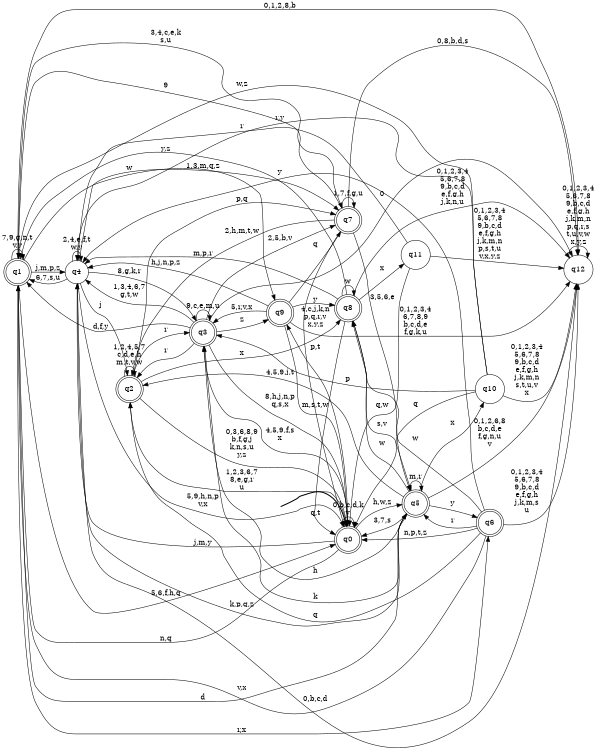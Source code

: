 digraph BlueStar {
__start0 [style = invis, shape = none, label = "", width = 0, height = 0];

rankdir=LR;
size="8,5";

s0 [style="rounded,filled", color="black", fillcolor="white" shape="doublecircle", label="q0"];
s1 [style="rounded,filled", color="black", fillcolor="white" shape="doublecircle", label="q1"];
s2 [style="rounded,filled", color="black", fillcolor="white" shape="doublecircle", label="q2"];
s3 [style="rounded,filled", color="black", fillcolor="white" shape="doublecircle", label="q3"];
s4 [style="filled", color="black", fillcolor="white" shape="circle", label="q4"];
s5 [style="rounded,filled", color="black", fillcolor="white" shape="doublecircle", label="q5"];
s6 [style="rounded,filled", color="black", fillcolor="white" shape="doublecircle", label="q6"];
s7 [style="rounded,filled", color="black", fillcolor="white" shape="doublecircle", label="q7"];
s8 [style="rounded,filled", color="black", fillcolor="white" shape="doublecircle", label="q8"];
s9 [style="rounded,filled", color="black", fillcolor="white" shape="doublecircle", label="q9"];
s10 [style="filled", color="black", fillcolor="white" shape="circle", label="q10"];
s11 [style="filled", color="black", fillcolor="white" shape="circle", label="q11"];
s12 [style="filled", color="black", fillcolor="white" shape="circle", label="q12"];
subgraph cluster_main { 
	graph [pad=".75", ranksep="0.15", nodesep="0.15"];
	 style=invis; 
	__start0 -> s0 [penwidth=2];
}
s0 -> s0 [label="0,b,c,d,k\nv"];
s0 -> s1 [label="n,q"];
s0 -> s2 [label="1,2,3,6,7\n8,e,g,r\nu"];
s0 -> s3 [label="4,5,9,f,s\nx"];
s0 -> s4 [label="j,m,y"];
s0 -> s5 [label="h,w,z"];
s0 -> s9 [label="p,t"];
s1 -> s0 [label="5,6,f,h,q"];
s1 -> s1 [label="7,9,g,n,t\nv,y"];
s1 -> s4 [label="j,m,p,z"];
s1 -> s5 [label="d"];
s1 -> s6 [label="r,x"];
s1 -> s7 [label="3,4,c,e,k\ns,u"];
s1 -> s9 [label="w"];
s1 -> s12 [label="0,1,2,8,b"];
s2 -> s0 [label="0,3,6,8,9\nb,f,g,j\nk,n,s,u\ny,z"];
s2 -> s2 [label="1,2,4,5,7\nc,d,e,h\nm,t,v,w"];
s2 -> s3 [label="r"];
s2 -> s7 [label="p,q"];
s2 -> s8 [label="x"];
s3 -> s0 [label="8,h,j,n,p\nq,s,x"];
s3 -> s1 [label="d,f,y"];
s3 -> s2 [label="r"];
s3 -> s3 [label="9,c,e,m,u"];
s3 -> s4 [label="1,3,4,6,7\ng,t,w"];
s3 -> s5 [label="k"];
s3 -> s7 [label="2,5,b,v"];
s3 -> s9 [label="z"];
s3 -> s12 [label="0"];
s4 -> s0 [label="5,9,h,n,p\nv,x"];
s4 -> s1 [label="6,7,s,u"];
s4 -> s2 [label="j"];
s4 -> s3 [label="8,g,k,r"];
s4 -> s4 [label="2,4,e,f,t\nw,y"];
s4 -> s7 [label="1,3,m,q,z"];
s4 -> s12 [label="0,b,c,d"];
s5 -> s0 [label="3,7,s"];
s5 -> s2 [label="4,5,9,j,t"];
s5 -> s3 [label="h"];
s5 -> s4 [label="k,p,q,z"];
s5 -> s5 [label="m,r"];
s5 -> s6 [label="y"];
s5 -> s8 [label="w"];
s5 -> s10 [label="x"];
s5 -> s12 [label="0,1,2,6,8\nb,c,d,e\nf,g,n,u\nv"];
s6 -> s0 [label="n,p,t,z"];
s6 -> s1 [label="v,x"];
s6 -> s2 [label="q"];
s6 -> s4 [label="y"];
s6 -> s5 [label="r"];
s6 -> s8 [label="w"];
s6 -> s12 [label="0,1,2,3,4\n5,6,7,8\n9,b,c,d\ne,f,g,h\nj,k,m,s\nu"];
s7 -> s0 [label="4,c,j,k,n\np,q,r,v\nx,y,z"];
s7 -> s1 [label="9"];
s7 -> s2 [label="2,h,m,t,w"];
s7 -> s5 [label="3,5,6,e"];
s7 -> s7 [label="1,7,f,g,u"];
s7 -> s12 [label="0,8,b,d,s"];
s8 -> s0 [label="q,t"];
s8 -> s1 [label="y,z"];
s8 -> s4 [label="m,p,r"];
s8 -> s5 [label="s,v"];
s8 -> s8 [label="w"];
s8 -> s11 [label="x"];
s8 -> s12 [label="0,1,2,3,4\n5,6,7,8\n9,b,c,d\ne,f,g,h\nj,k,n,u"];
s9 -> s0 [label="m,s,t,w"];
s9 -> s3 [label="5,r,v,x"];
s9 -> s4 [label="h,j,n,p,z"];
s9 -> s7 [label="q"];
s9 -> s8 [label="y"];
s9 -> s12 [label="0,1,2,3,4\n6,7,8,9\nb,c,d,e\nf,g,k,u"];
s10 -> s0 [label="q"];
s10 -> s1 [label="w,z"];
s10 -> s3 [label="p"];
s10 -> s4 [label="r,y"];
s10 -> s12 [label="0,1,2,3,4\n5,6,7,8\n9,b,c,d\ne,f,g,h\nj,k,m,n\ns,t,u,v\nx"];
s11 -> s0 [label="q,w"];
s11 -> s4 [label="r"];
s11 -> s12 [label="0,1,2,3,4\n5,6,7,8\n9,b,c,d\ne,f,g,h\nj,k,m,n\np,s,t,u\nv,x,y,z"];
s12 -> s12 [label="0,1,2,3,4\n5,6,7,8\n9,b,c,d\ne,f,g,h\nj,k,m,n\np,q,r,s\nt,u,v,w\nx,y,z"];

}